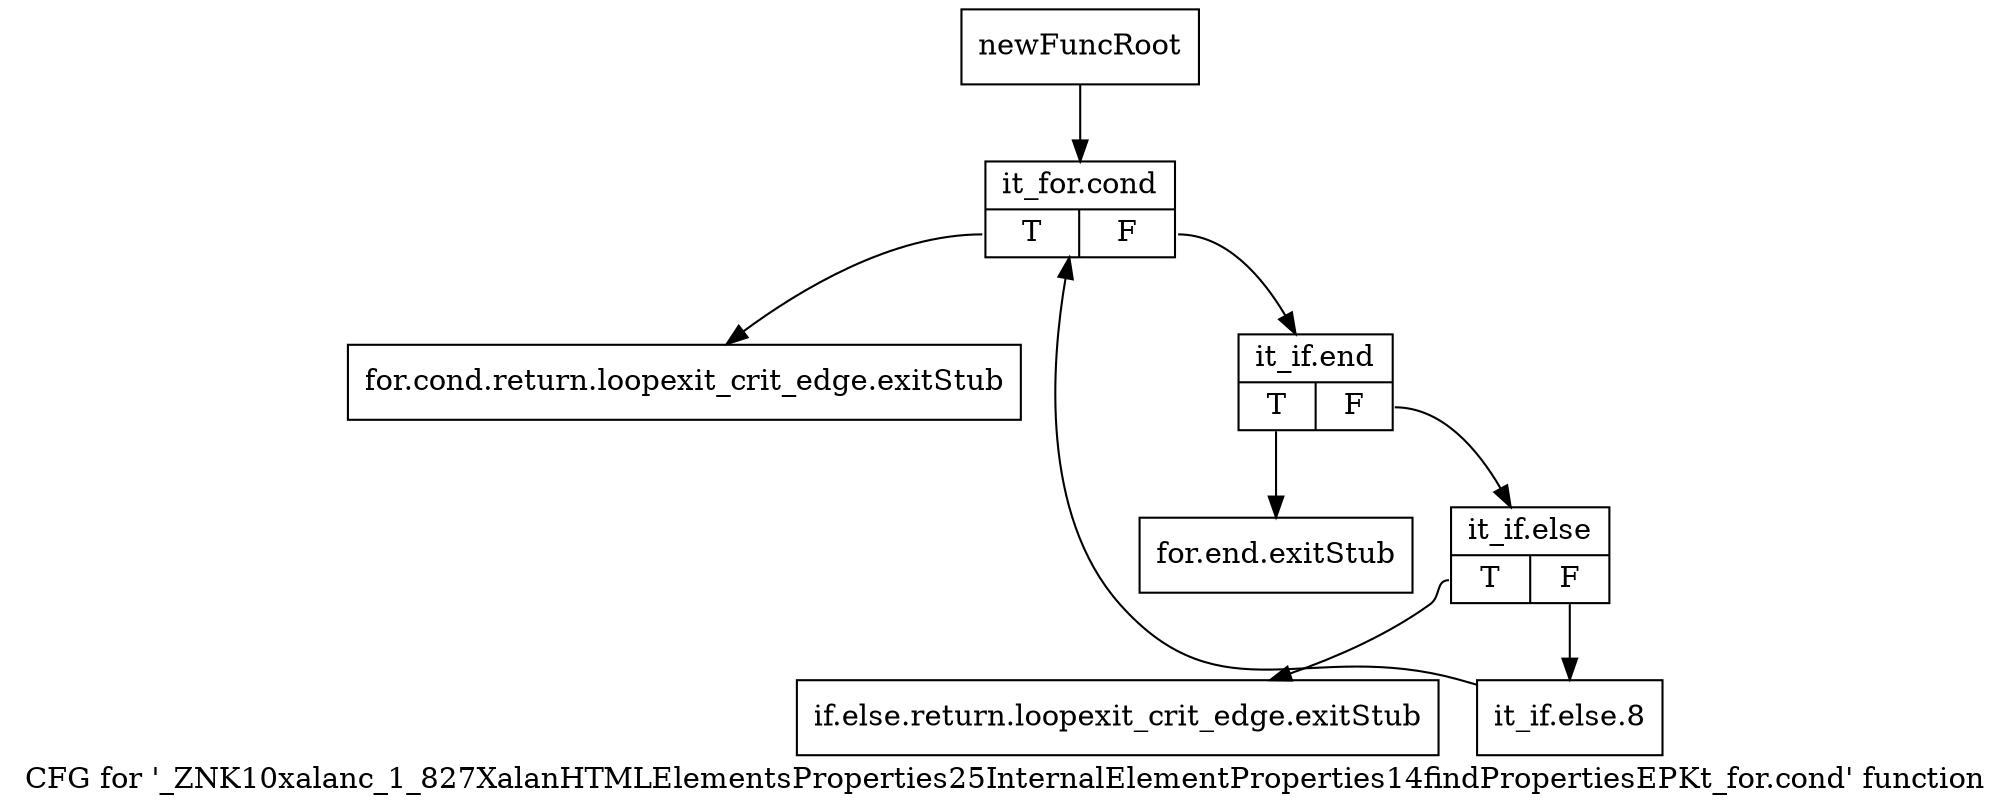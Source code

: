 digraph "CFG for '_ZNK10xalanc_1_827XalanHTMLElementsProperties25InternalElementProperties14findPropertiesEPKt_for.cond' function" {
	label="CFG for '_ZNK10xalanc_1_827XalanHTMLElementsProperties25InternalElementProperties14findPropertiesEPKt_for.cond' function";

	Node0x9dcdc00 [shape=record,label="{newFuncRoot}"];
	Node0x9dcdc00 -> Node0x9dcdd40;
	Node0x9dcdc50 [shape=record,label="{for.cond.return.loopexit_crit_edge.exitStub}"];
	Node0x9dcdca0 [shape=record,label="{for.end.exitStub}"];
	Node0x9dcdcf0 [shape=record,label="{if.else.return.loopexit_crit_edge.exitStub}"];
	Node0x9dcdd40 [shape=record,label="{it_for.cond|{<s0>T|<s1>F}}"];
	Node0x9dcdd40:s0 -> Node0x9dcdc50;
	Node0x9dcdd40:s1 -> Node0x9dcdd90;
	Node0x9dcdd90 [shape=record,label="{it_if.end|{<s0>T|<s1>F}}"];
	Node0x9dcdd90:s0 -> Node0x9dcdca0;
	Node0x9dcdd90:s1 -> Node0x9dcdde0;
	Node0x9dcdde0 [shape=record,label="{it_if.else|{<s0>T|<s1>F}}"];
	Node0x9dcdde0:s0 -> Node0x9dcdcf0;
	Node0x9dcdde0:s1 -> Node0x9dcde30;
	Node0x9dcde30 [shape=record,label="{it_if.else.8}"];
	Node0x9dcde30 -> Node0x9dcdd40;
}
